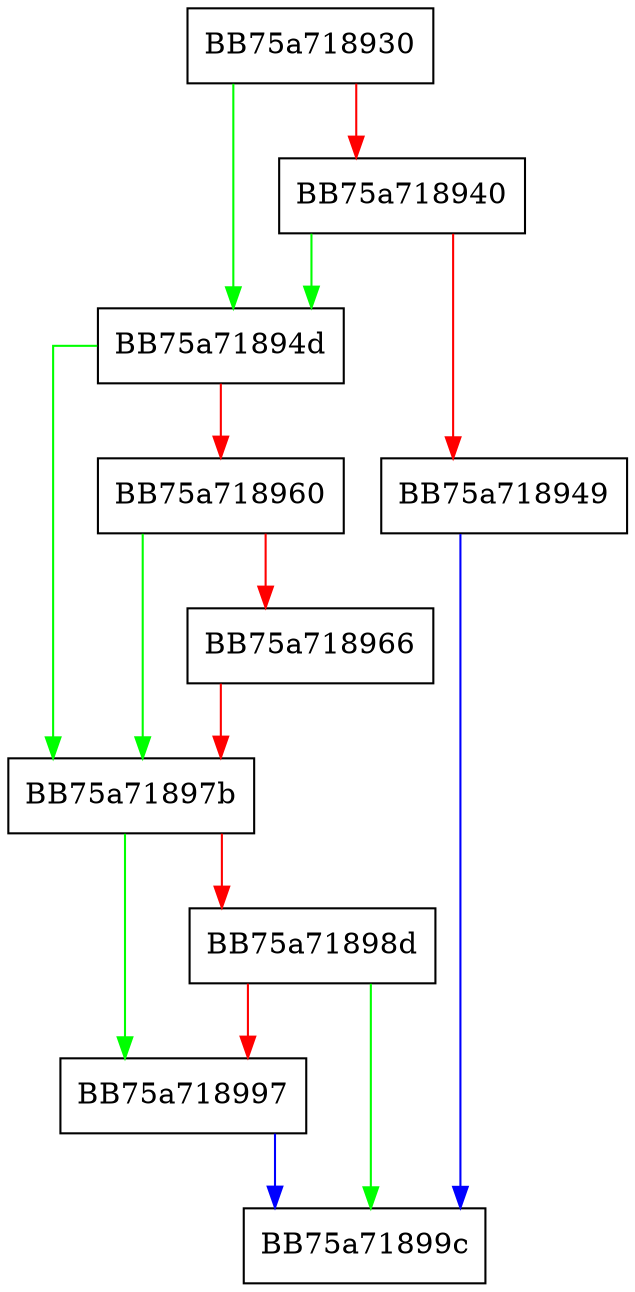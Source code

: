 digraph AdlFallbackDelayInDaysConfigEnd {
  node [shape="box"];
  graph [splines=ortho];
  BB75a718930 -> BB75a71894d [color="green"];
  BB75a718930 -> BB75a718940 [color="red"];
  BB75a718940 -> BB75a71894d [color="green"];
  BB75a718940 -> BB75a718949 [color="red"];
  BB75a718949 -> BB75a71899c [color="blue"];
  BB75a71894d -> BB75a71897b [color="green"];
  BB75a71894d -> BB75a718960 [color="red"];
  BB75a718960 -> BB75a71897b [color="green"];
  BB75a718960 -> BB75a718966 [color="red"];
  BB75a718966 -> BB75a71897b [color="red"];
  BB75a71897b -> BB75a718997 [color="green"];
  BB75a71897b -> BB75a71898d [color="red"];
  BB75a71898d -> BB75a71899c [color="green"];
  BB75a71898d -> BB75a718997 [color="red"];
  BB75a718997 -> BB75a71899c [color="blue"];
}